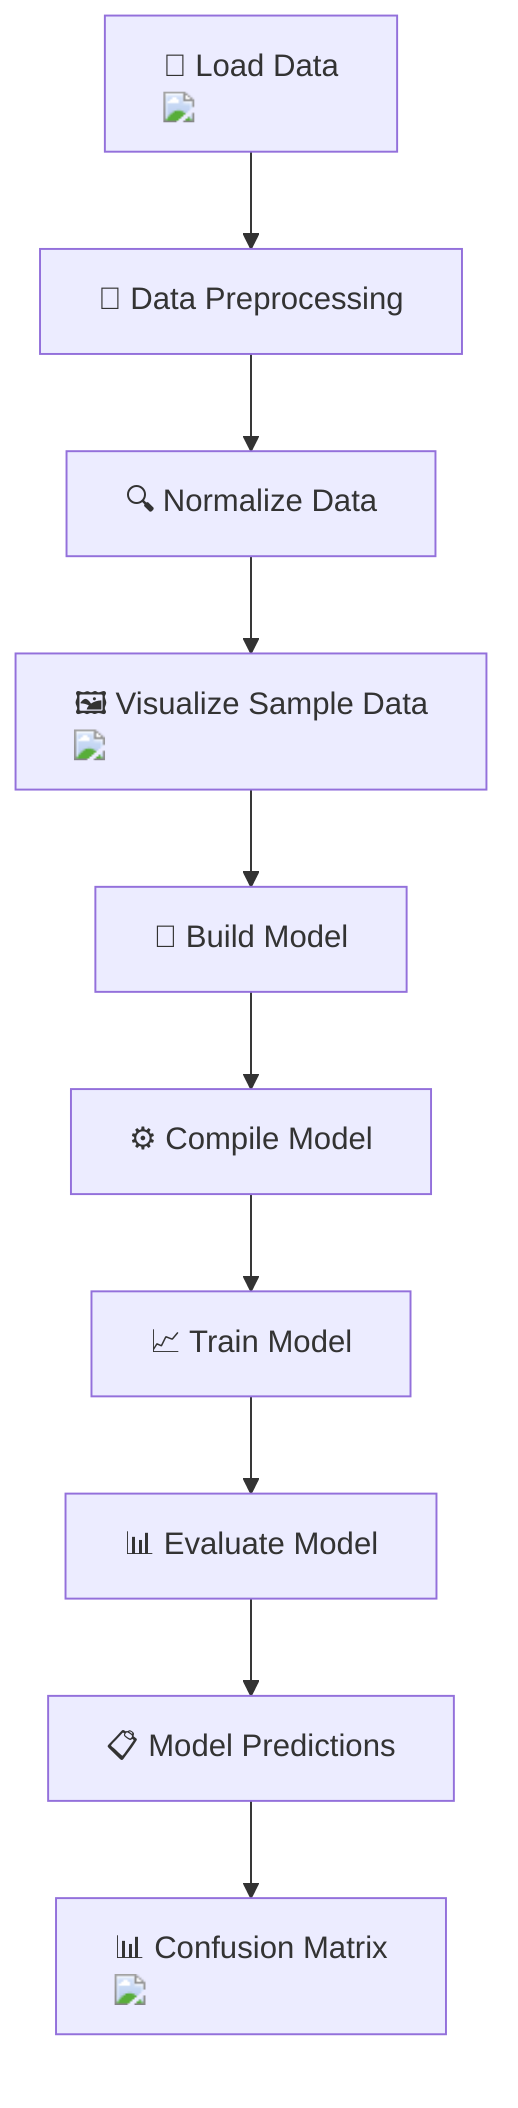 flowchart TD
    A["📂 Load Data <img src='file.svg' />"] --> B["🧹 Data Preprocessing"]
    B --> C["🔍 Normalize Data"]
    C --> D["🖼️ Visualize Sample Data <img src='dummy_plots/scatter_plot_template.svg' />"]
    D --> E["🧠 Build Model"]
    E --> F["⚙️ Compile Model"]
    F --> G["📈 Train Model"]
    G --> H["📊 Evaluate Model"]
    H --> I["📋 Model Predictions"]
    I --> J["📊 Confusion Matrix <img src='dummy_plots/barplot_template.svg' />"]